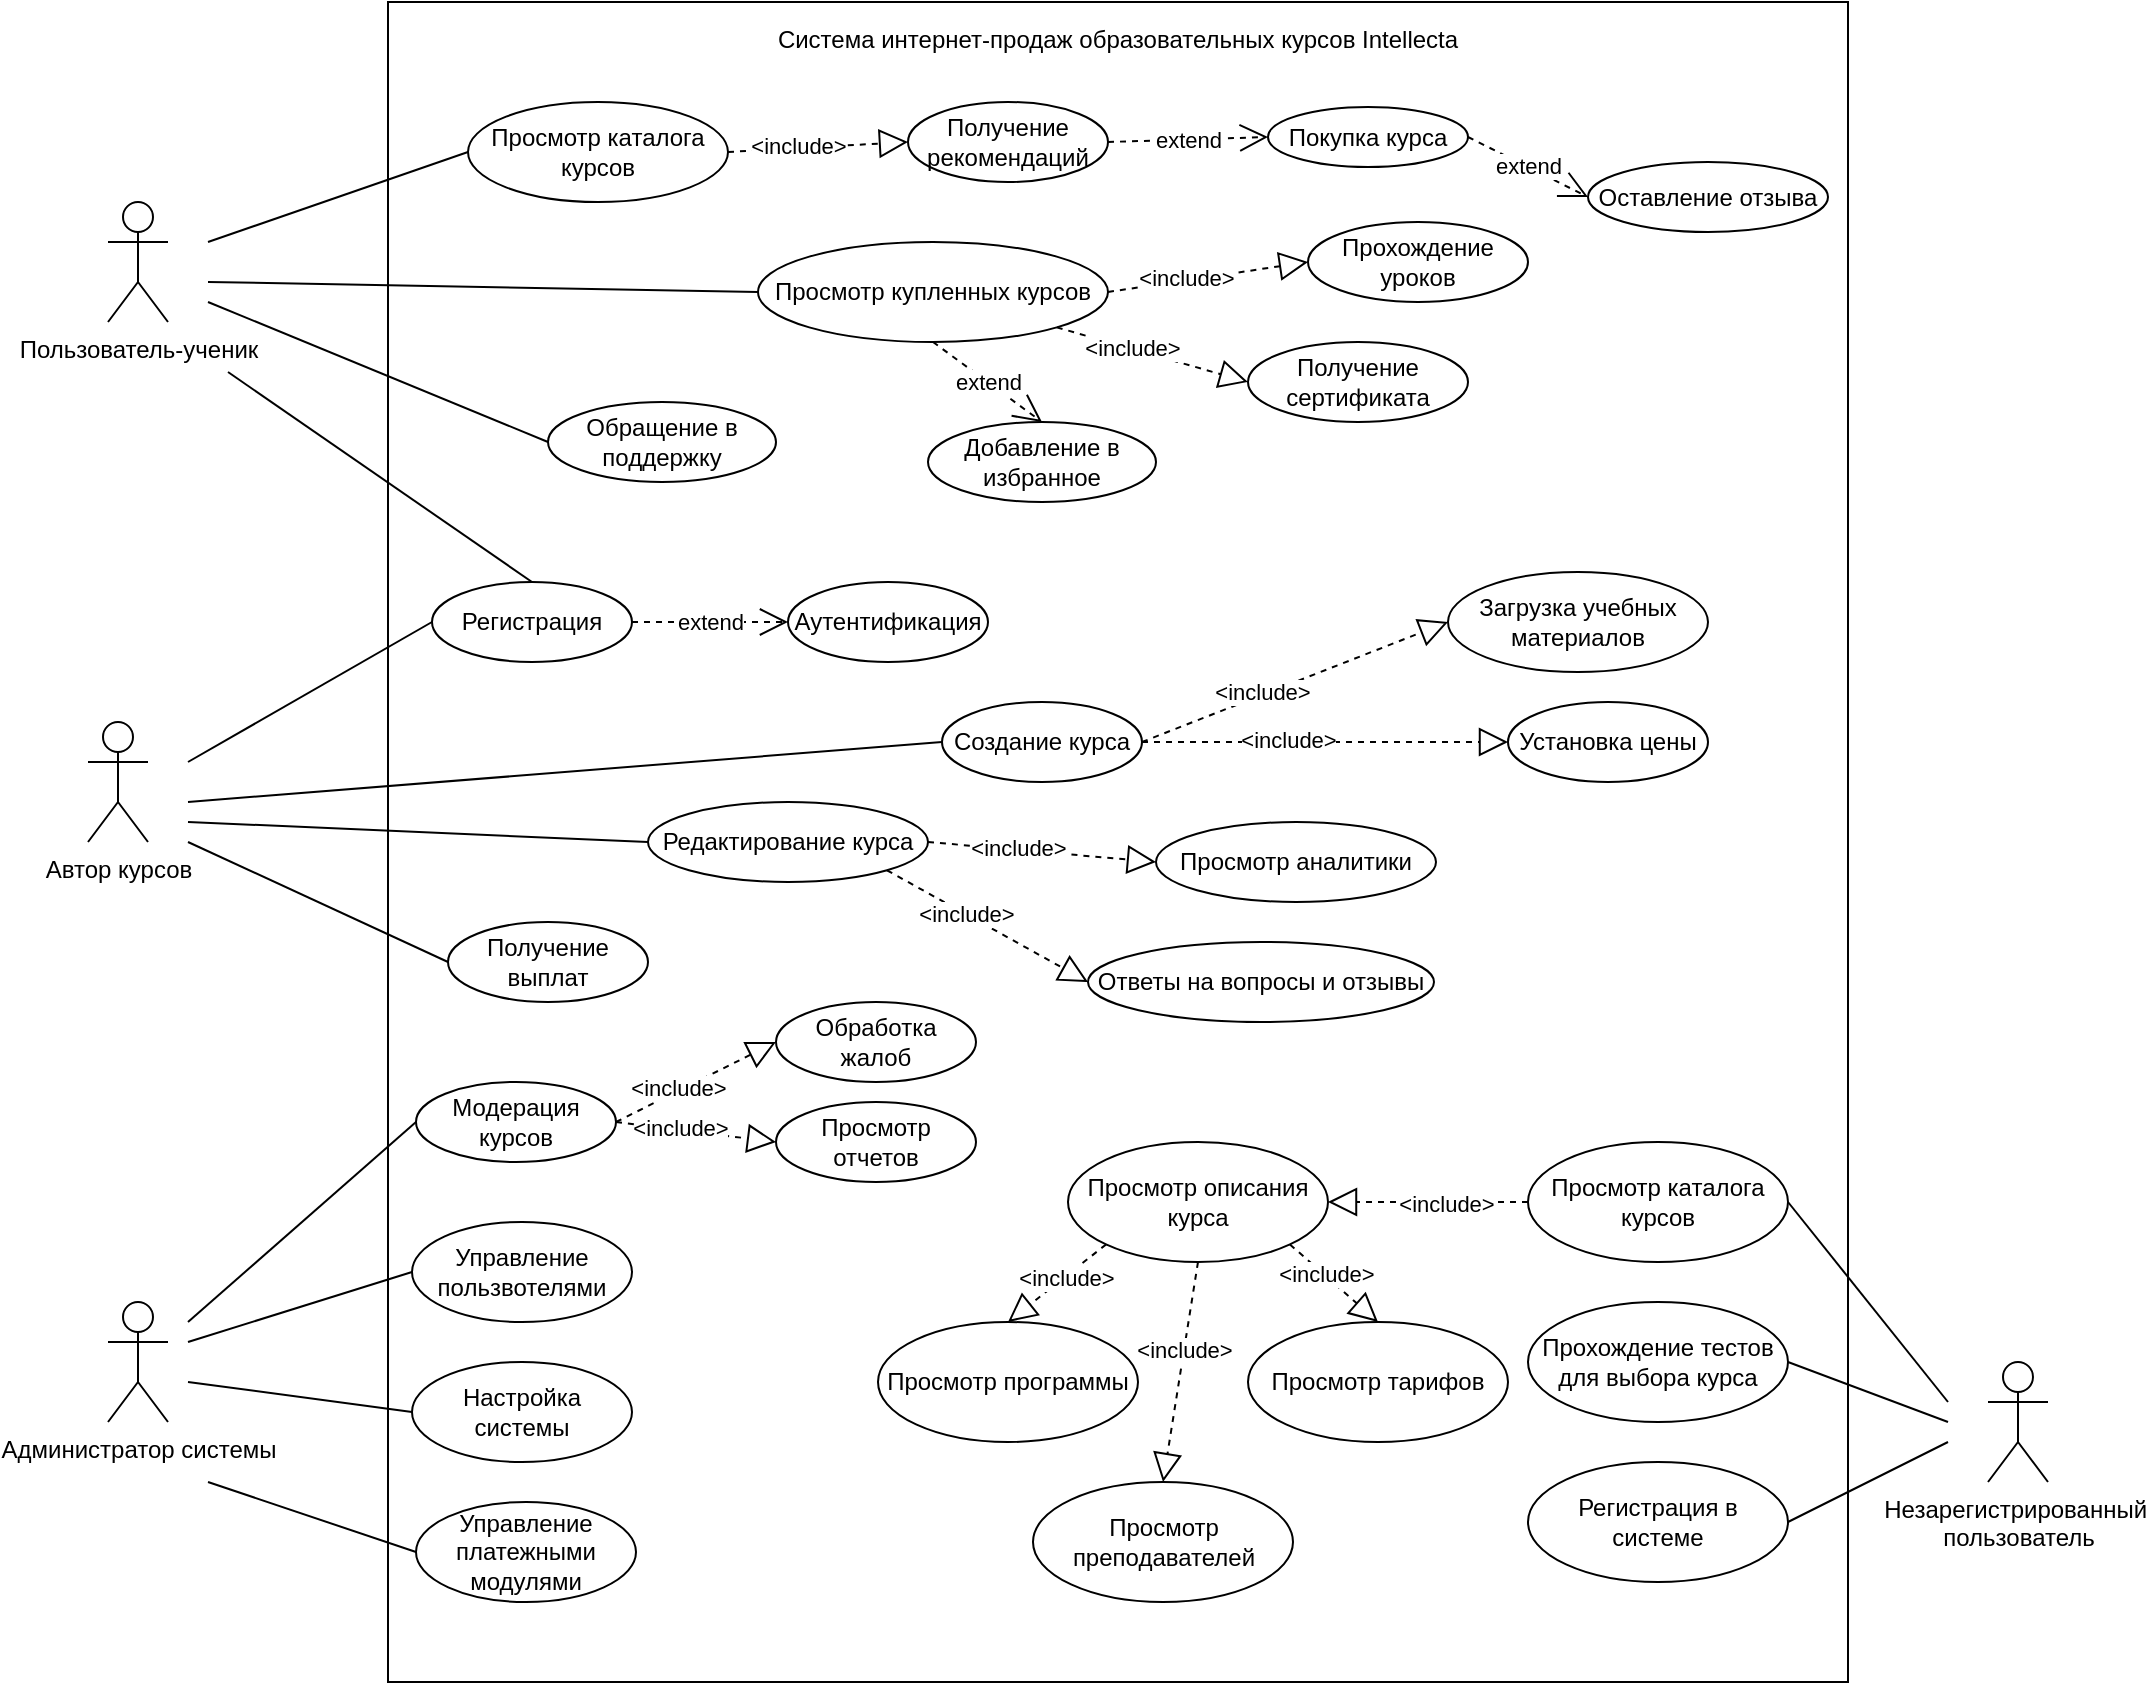 <mxfile version="27.0.3">
  <diagram id="ozlKF2KCQe6xvNwjn03h" name="Страница — 1">
    <mxGraphModel dx="1193" dy="1318" grid="1" gridSize="10" guides="1" tooltips="1" connect="1" arrows="1" fold="1" page="1" pageScale="1" pageWidth="827" pageHeight="1169" math="0" shadow="0">
      <root>
        <mxCell id="0" />
        <mxCell id="1" parent="0" />
        <mxCell id="I8aJx-EJfC4qKkhP791V-1" value="" style="rounded=0;whiteSpace=wrap;html=1;" vertex="1" parent="1">
          <mxGeometry x="350" y="250" width="730" height="840" as="geometry" />
        </mxCell>
        <mxCell id="I8aJx-EJfC4qKkhP791V-2" value="Система интернет-продаж образовательных курсов Intellecta" style="text;html=1;align=center;verticalAlign=middle;whiteSpace=wrap;rounded=0;" vertex="1" parent="1">
          <mxGeometry x="535" y="259" width="360" height="20" as="geometry" />
        </mxCell>
        <mxCell id="I8aJx-EJfC4qKkhP791V-3" value="Пользователь-ученик" style="shape=umlActor;verticalLabelPosition=bottom;verticalAlign=top;html=1;outlineConnect=0;" vertex="1" parent="1">
          <mxGeometry x="210" y="350" width="30" height="60" as="geometry" />
        </mxCell>
        <mxCell id="I8aJx-EJfC4qKkhP791V-4" value="Автор курсов" style="shape=umlActor;verticalLabelPosition=bottom;verticalAlign=top;html=1;outlineConnect=0;" vertex="1" parent="1">
          <mxGeometry x="200" y="610" width="30" height="60" as="geometry" />
        </mxCell>
        <mxCell id="I8aJx-EJfC4qKkhP791V-5" value="Администратор системы" style="shape=umlActor;verticalLabelPosition=bottom;verticalAlign=top;html=1;outlineConnect=0;" vertex="1" parent="1">
          <mxGeometry x="210" y="900" width="30" height="60" as="geometry" />
        </mxCell>
        <mxCell id="I8aJx-EJfC4qKkhP791V-8" value="Регистрация" style="ellipse;whiteSpace=wrap;html=1;" vertex="1" parent="1">
          <mxGeometry x="372" y="540" width="100" height="40" as="geometry" />
        </mxCell>
        <mxCell id="I8aJx-EJfC4qKkhP791V-9" value="Аутентификация" style="ellipse;whiteSpace=wrap;html=1;" vertex="1" parent="1">
          <mxGeometry x="550" y="540" width="100" height="40" as="geometry" />
        </mxCell>
        <mxCell id="I8aJx-EJfC4qKkhP791V-10" value="extend" style="endArrow=open;endSize=12;dashed=1;html=1;rounded=0;exitX=1;exitY=0.5;exitDx=0;exitDy=0;entryX=0;entryY=0.5;entryDx=0;entryDy=0;" edge="1" parent="1" source="I8aJx-EJfC4qKkhP791V-8" target="I8aJx-EJfC4qKkhP791V-9">
          <mxGeometry width="160" relative="1" as="geometry">
            <mxPoint x="402" y="590" as="sourcePoint" />
            <mxPoint x="562" y="590" as="targetPoint" />
          </mxGeometry>
        </mxCell>
        <mxCell id="I8aJx-EJfC4qKkhP791V-11" value="Просмотр каталога курсов" style="ellipse;whiteSpace=wrap;html=1;" vertex="1" parent="1">
          <mxGeometry x="390" y="300" width="130" height="50" as="geometry" />
        </mxCell>
        <mxCell id="I8aJx-EJfC4qKkhP791V-14" value="Получение рекомендаций" style="ellipse;whiteSpace=wrap;html=1;" vertex="1" parent="1">
          <mxGeometry x="610" y="300" width="100" height="40" as="geometry" />
        </mxCell>
        <mxCell id="I8aJx-EJfC4qKkhP791V-15" value="Покупка курса" style="ellipse;whiteSpace=wrap;html=1;" vertex="1" parent="1">
          <mxGeometry x="790" y="302.5" width="100" height="30" as="geometry" />
        </mxCell>
        <mxCell id="I8aJx-EJfC4qKkhP791V-16" value="Просмотр купленных курсов" style="ellipse;whiteSpace=wrap;html=1;" vertex="1" parent="1">
          <mxGeometry x="535" y="370" width="175" height="50" as="geometry" />
        </mxCell>
        <mxCell id="I8aJx-EJfC4qKkhP791V-17" value="Прохождение уроков" style="ellipse;whiteSpace=wrap;html=1;" vertex="1" parent="1">
          <mxGeometry x="810" y="360" width="110" height="40" as="geometry" />
        </mxCell>
        <mxCell id="I8aJx-EJfC4qKkhP791V-18" value="Получение сертификата" style="ellipse;whiteSpace=wrap;html=1;" vertex="1" parent="1">
          <mxGeometry x="780" y="420" width="110" height="40" as="geometry" />
        </mxCell>
        <mxCell id="I8aJx-EJfC4qKkhP791V-19" value="Оставление отзыва" style="ellipse;whiteSpace=wrap;html=1;" vertex="1" parent="1">
          <mxGeometry x="950" y="330" width="120" height="35" as="geometry" />
        </mxCell>
        <mxCell id="I8aJx-EJfC4qKkhP791V-20" value="" style="endArrow=block;dashed=1;endFill=0;endSize=12;html=1;rounded=0;exitX=1;exitY=0.5;exitDx=0;exitDy=0;entryX=0;entryY=0.5;entryDx=0;entryDy=0;" edge="1" parent="1" source="I8aJx-EJfC4qKkhP791V-11" target="I8aJx-EJfC4qKkhP791V-14">
          <mxGeometry width="160" relative="1" as="geometry">
            <mxPoint x="375" y="410" as="sourcePoint" />
            <mxPoint x="535" y="410" as="targetPoint" />
          </mxGeometry>
        </mxCell>
        <mxCell id="I8aJx-EJfC4qKkhP791V-23" value="&amp;lt;include&amp;gt;" style="edgeLabel;html=1;align=center;verticalAlign=middle;resizable=0;points=[];" vertex="1" connectable="0" parent="I8aJx-EJfC4qKkhP791V-20">
          <mxGeometry x="-0.199" y="1" relative="1" as="geometry">
            <mxPoint x="-1" as="offset" />
          </mxGeometry>
        </mxCell>
        <mxCell id="I8aJx-EJfC4qKkhP791V-21" value="Добавление в избранное" style="ellipse;whiteSpace=wrap;html=1;" vertex="1" parent="1">
          <mxGeometry x="620" y="460" width="114" height="40" as="geometry" />
        </mxCell>
        <mxCell id="I8aJx-EJfC4qKkhP791V-22" value="Обращение в поддержку" style="ellipse;whiteSpace=wrap;html=1;" vertex="1" parent="1">
          <mxGeometry x="430" y="450" width="114" height="40" as="geometry" />
        </mxCell>
        <mxCell id="I8aJx-EJfC4qKkhP791V-26" value="extend" style="endArrow=open;endSize=12;dashed=1;html=1;rounded=0;exitX=1;exitY=0.5;exitDx=0;exitDy=0;entryX=0;entryY=0.5;entryDx=0;entryDy=0;" edge="1" parent="1" source="I8aJx-EJfC4qKkhP791V-14" target="I8aJx-EJfC4qKkhP791V-15">
          <mxGeometry width="160" relative="1" as="geometry">
            <mxPoint x="726" y="380" as="sourcePoint" />
            <mxPoint x="750" y="450" as="targetPoint" />
          </mxGeometry>
        </mxCell>
        <mxCell id="I8aJx-EJfC4qKkhP791V-28" value="extend" style="endArrow=open;endSize=12;dashed=1;html=1;rounded=0;exitX=1;exitY=0.5;exitDx=0;exitDy=0;entryX=0;entryY=0.5;entryDx=0;entryDy=0;" edge="1" parent="1" source="I8aJx-EJfC4qKkhP791V-15" target="I8aJx-EJfC4qKkhP791V-19">
          <mxGeometry width="160" relative="1" as="geometry">
            <mxPoint x="890" y="362" as="sourcePoint" />
            <mxPoint x="970" y="360" as="targetPoint" />
          </mxGeometry>
        </mxCell>
        <mxCell id="I8aJx-EJfC4qKkhP791V-30" value="" style="endArrow=none;html=1;rounded=0;entryX=0;entryY=0.5;entryDx=0;entryDy=0;" edge="1" parent="1" target="I8aJx-EJfC4qKkhP791V-11">
          <mxGeometry width="50" height="50" relative="1" as="geometry">
            <mxPoint x="260" y="370" as="sourcePoint" />
            <mxPoint x="430" y="360" as="targetPoint" />
          </mxGeometry>
        </mxCell>
        <mxCell id="I8aJx-EJfC4qKkhP791V-31" value="" style="endArrow=none;html=1;rounded=0;entryX=0;entryY=0.5;entryDx=0;entryDy=0;" edge="1" parent="1" target="I8aJx-EJfC4qKkhP791V-22">
          <mxGeometry width="50" height="50" relative="1" as="geometry">
            <mxPoint x="260" y="400" as="sourcePoint" />
            <mxPoint x="400" y="335" as="targetPoint" />
          </mxGeometry>
        </mxCell>
        <mxCell id="I8aJx-EJfC4qKkhP791V-32" value="" style="endArrow=none;html=1;rounded=0;entryX=0;entryY=0.5;entryDx=0;entryDy=0;" edge="1" parent="1" target="I8aJx-EJfC4qKkhP791V-16">
          <mxGeometry width="50" height="50" relative="1" as="geometry">
            <mxPoint x="260" y="390" as="sourcePoint" />
            <mxPoint x="430" y="450" as="targetPoint" />
          </mxGeometry>
        </mxCell>
        <mxCell id="I8aJx-EJfC4qKkhP791V-33" value="" style="endArrow=block;dashed=1;endFill=0;endSize=12;html=1;rounded=0;exitX=1;exitY=0.5;exitDx=0;exitDy=0;entryX=0;entryY=0.5;entryDx=0;entryDy=0;" edge="1" parent="1" source="I8aJx-EJfC4qKkhP791V-16" target="I8aJx-EJfC4qKkhP791V-17">
          <mxGeometry width="160" relative="1" as="geometry">
            <mxPoint x="680" y="365" as="sourcePoint" />
            <mxPoint x="770" y="360" as="targetPoint" />
          </mxGeometry>
        </mxCell>
        <mxCell id="I8aJx-EJfC4qKkhP791V-34" value="&amp;lt;include&amp;gt;" style="edgeLabel;html=1;align=center;verticalAlign=middle;resizable=0;points=[];" vertex="1" connectable="0" parent="I8aJx-EJfC4qKkhP791V-33">
          <mxGeometry x="-0.199" y="1" relative="1" as="geometry">
            <mxPoint x="-1" as="offset" />
          </mxGeometry>
        </mxCell>
        <mxCell id="I8aJx-EJfC4qKkhP791V-36" value="" style="endArrow=block;dashed=1;endFill=0;endSize=12;html=1;rounded=0;exitX=1;exitY=1;exitDx=0;exitDy=0;entryX=0;entryY=0.5;entryDx=0;entryDy=0;" edge="1" parent="1" source="I8aJx-EJfC4qKkhP791V-16" target="I8aJx-EJfC4qKkhP791V-18">
          <mxGeometry width="160" relative="1" as="geometry">
            <mxPoint x="720" y="405" as="sourcePoint" />
            <mxPoint x="820" y="390" as="targetPoint" />
          </mxGeometry>
        </mxCell>
        <mxCell id="I8aJx-EJfC4qKkhP791V-37" value="&amp;lt;include&amp;gt;" style="edgeLabel;html=1;align=center;verticalAlign=middle;resizable=0;points=[];" vertex="1" connectable="0" parent="I8aJx-EJfC4qKkhP791V-36">
          <mxGeometry x="-0.199" y="1" relative="1" as="geometry">
            <mxPoint x="-1" as="offset" />
          </mxGeometry>
        </mxCell>
        <mxCell id="I8aJx-EJfC4qKkhP791V-38" value="extend" style="endArrow=open;endSize=12;dashed=1;html=1;rounded=0;exitX=0.5;exitY=1;exitDx=0;exitDy=0;entryX=0.5;entryY=0;entryDx=0;entryDy=0;" edge="1" parent="1" source="I8aJx-EJfC4qKkhP791V-16" target="I8aJx-EJfC4qKkhP791V-21">
          <mxGeometry width="160" relative="1" as="geometry">
            <mxPoint x="720" y="330" as="sourcePoint" />
            <mxPoint x="800" y="328" as="targetPoint" />
          </mxGeometry>
        </mxCell>
        <mxCell id="I8aJx-EJfC4qKkhP791V-39" value="" style="endArrow=none;html=1;rounded=0;entryX=0.5;entryY=0;entryDx=0;entryDy=0;" edge="1" parent="1" target="I8aJx-EJfC4qKkhP791V-8">
          <mxGeometry width="50" height="50" relative="1" as="geometry">
            <mxPoint x="270" y="435" as="sourcePoint" />
            <mxPoint x="440" y="505" as="targetPoint" />
          </mxGeometry>
        </mxCell>
        <mxCell id="I8aJx-EJfC4qKkhP791V-40" value="Создание курса" style="ellipse;whiteSpace=wrap;html=1;" vertex="1" parent="1">
          <mxGeometry x="627" y="600" width="100" height="40" as="geometry" />
        </mxCell>
        <mxCell id="I8aJx-EJfC4qKkhP791V-41" value="Загрузка учебных материалов" style="ellipse;whiteSpace=wrap;html=1;" vertex="1" parent="1">
          <mxGeometry x="880" y="535" width="130" height="50" as="geometry" />
        </mxCell>
        <mxCell id="I8aJx-EJfC4qKkhP791V-42" value="Установка цены" style="ellipse;whiteSpace=wrap;html=1;" vertex="1" parent="1">
          <mxGeometry x="910" y="600" width="100" height="40" as="geometry" />
        </mxCell>
        <mxCell id="I8aJx-EJfC4qKkhP791V-43" value="" style="endArrow=block;dashed=1;endFill=0;endSize=12;html=1;rounded=0;exitX=1;exitY=0.5;exitDx=0;exitDy=0;entryX=0;entryY=0.5;entryDx=0;entryDy=0;" edge="1" parent="1" source="I8aJx-EJfC4qKkhP791V-40" target="I8aJx-EJfC4qKkhP791V-41">
          <mxGeometry width="160" relative="1" as="geometry">
            <mxPoint x="574.5" y="643" as="sourcePoint" />
            <mxPoint x="670.5" y="670" as="targetPoint" />
          </mxGeometry>
        </mxCell>
        <mxCell id="I8aJx-EJfC4qKkhP791V-44" value="&amp;lt;include&amp;gt;" style="edgeLabel;html=1;align=center;verticalAlign=middle;resizable=0;points=[];" vertex="1" connectable="0" parent="I8aJx-EJfC4qKkhP791V-43">
          <mxGeometry x="-0.199" y="1" relative="1" as="geometry">
            <mxPoint x="-1" as="offset" />
          </mxGeometry>
        </mxCell>
        <mxCell id="I8aJx-EJfC4qKkhP791V-45" value="" style="endArrow=block;dashed=1;endFill=0;endSize=12;html=1;rounded=0;exitX=1;exitY=0.5;exitDx=0;exitDy=0;entryX=0;entryY=0.5;entryDx=0;entryDy=0;" edge="1" parent="1" source="I8aJx-EJfC4qKkhP791V-40" target="I8aJx-EJfC4qKkhP791V-42">
          <mxGeometry width="160" relative="1" as="geometry">
            <mxPoint x="570" y="640" as="sourcePoint" />
            <mxPoint x="700" y="595" as="targetPoint" />
          </mxGeometry>
        </mxCell>
        <mxCell id="I8aJx-EJfC4qKkhP791V-46" value="&amp;lt;include&amp;gt;" style="edgeLabel;html=1;align=center;verticalAlign=middle;resizable=0;points=[];" vertex="1" connectable="0" parent="I8aJx-EJfC4qKkhP791V-45">
          <mxGeometry x="-0.199" y="1" relative="1" as="geometry">
            <mxPoint x="-1" as="offset" />
          </mxGeometry>
        </mxCell>
        <mxCell id="I8aJx-EJfC4qKkhP791V-47" value="Редактирование курса" style="ellipse;whiteSpace=wrap;html=1;" vertex="1" parent="1">
          <mxGeometry x="480" y="650" width="140" height="40" as="geometry" />
        </mxCell>
        <mxCell id="I8aJx-EJfC4qKkhP791V-48" value="Просмотр аналитики" style="ellipse;whiteSpace=wrap;html=1;" vertex="1" parent="1">
          <mxGeometry x="734" y="660" width="140" height="40" as="geometry" />
        </mxCell>
        <mxCell id="I8aJx-EJfC4qKkhP791V-49" value="Ответы на вопросы и отзывы" style="ellipse;whiteSpace=wrap;html=1;" vertex="1" parent="1">
          <mxGeometry x="700" y="720" width="173" height="40" as="geometry" />
        </mxCell>
        <mxCell id="I8aJx-EJfC4qKkhP791V-50" value="" style="endArrow=block;dashed=1;endFill=0;endSize=12;html=1;rounded=0;exitX=1;exitY=0.5;exitDx=0;exitDy=0;entryX=0;entryY=0.5;entryDx=0;entryDy=0;" edge="1" parent="1" source="I8aJx-EJfC4qKkhP791V-47" target="I8aJx-EJfC4qKkhP791V-48">
          <mxGeometry width="160" relative="1" as="geometry">
            <mxPoint x="657" y="660" as="sourcePoint" />
            <mxPoint x="810" y="600" as="targetPoint" />
          </mxGeometry>
        </mxCell>
        <mxCell id="I8aJx-EJfC4qKkhP791V-51" value="&amp;lt;include&amp;gt;" style="edgeLabel;html=1;align=center;verticalAlign=middle;resizable=0;points=[];" vertex="1" connectable="0" parent="I8aJx-EJfC4qKkhP791V-50">
          <mxGeometry x="-0.199" y="1" relative="1" as="geometry">
            <mxPoint x="-1" as="offset" />
          </mxGeometry>
        </mxCell>
        <mxCell id="I8aJx-EJfC4qKkhP791V-52" value="" style="endArrow=block;dashed=1;endFill=0;endSize=12;html=1;rounded=0;exitX=1;exitY=1;exitDx=0;exitDy=0;entryX=0;entryY=0.5;entryDx=0;entryDy=0;" edge="1" parent="1" source="I8aJx-EJfC4qKkhP791V-47" target="I8aJx-EJfC4qKkhP791V-49">
          <mxGeometry width="160" relative="1" as="geometry">
            <mxPoint x="630" y="680" as="sourcePoint" />
            <mxPoint x="744" y="690" as="targetPoint" />
          </mxGeometry>
        </mxCell>
        <mxCell id="I8aJx-EJfC4qKkhP791V-53" value="&amp;lt;include&amp;gt;" style="edgeLabel;html=1;align=center;verticalAlign=middle;resizable=0;points=[];" vertex="1" connectable="0" parent="I8aJx-EJfC4qKkhP791V-52">
          <mxGeometry x="-0.199" y="1" relative="1" as="geometry">
            <mxPoint x="-1" as="offset" />
          </mxGeometry>
        </mxCell>
        <mxCell id="I8aJx-EJfC4qKkhP791V-54" value="" style="endArrow=none;html=1;rounded=0;entryX=0;entryY=0.5;entryDx=0;entryDy=0;" edge="1" parent="1" target="I8aJx-EJfC4qKkhP791V-8">
          <mxGeometry width="50" height="50" relative="1" as="geometry">
            <mxPoint x="250" y="630" as="sourcePoint" />
            <mxPoint x="460" y="630" as="targetPoint" />
          </mxGeometry>
        </mxCell>
        <mxCell id="I8aJx-EJfC4qKkhP791V-55" value="" style="endArrow=none;html=1;rounded=0;entryX=0;entryY=0.5;entryDx=0;entryDy=0;" edge="1" parent="1" target="I8aJx-EJfC4qKkhP791V-40">
          <mxGeometry width="50" height="50" relative="1" as="geometry">
            <mxPoint x="250" y="650" as="sourcePoint" />
            <mxPoint x="382" y="570" as="targetPoint" />
          </mxGeometry>
        </mxCell>
        <mxCell id="I8aJx-EJfC4qKkhP791V-56" value="" style="endArrow=none;html=1;rounded=0;entryX=0;entryY=0.5;entryDx=0;entryDy=0;" edge="1" parent="1" target="I8aJx-EJfC4qKkhP791V-47">
          <mxGeometry width="50" height="50" relative="1" as="geometry">
            <mxPoint x="250" y="660" as="sourcePoint" />
            <mxPoint x="637" y="630" as="targetPoint" />
          </mxGeometry>
        </mxCell>
        <mxCell id="I8aJx-EJfC4qKkhP791V-57" value="Получение выплат" style="ellipse;whiteSpace=wrap;html=1;" vertex="1" parent="1">
          <mxGeometry x="380" y="710" width="100" height="40" as="geometry" />
        </mxCell>
        <mxCell id="I8aJx-EJfC4qKkhP791V-58" value="" style="endArrow=none;html=1;rounded=0;entryX=0;entryY=0.5;entryDx=0;entryDy=0;" edge="1" parent="1" target="I8aJx-EJfC4qKkhP791V-57">
          <mxGeometry width="50" height="50" relative="1" as="geometry">
            <mxPoint x="250" y="670" as="sourcePoint" />
            <mxPoint x="420" y="670" as="targetPoint" />
          </mxGeometry>
        </mxCell>
        <mxCell id="I8aJx-EJfC4qKkhP791V-59" value="Модерация курсов" style="ellipse;whiteSpace=wrap;html=1;" vertex="1" parent="1">
          <mxGeometry x="364" y="790" width="100" height="40" as="geometry" />
        </mxCell>
        <mxCell id="I8aJx-EJfC4qKkhP791V-60" value="Обработка жалоб" style="ellipse;whiteSpace=wrap;html=1;" vertex="1" parent="1">
          <mxGeometry x="544" y="750" width="100" height="40" as="geometry" />
        </mxCell>
        <mxCell id="I8aJx-EJfC4qKkhP791V-61" value="Просмотр отчетов" style="ellipse;whiteSpace=wrap;html=1;" vertex="1" parent="1">
          <mxGeometry x="544" y="800" width="100" height="40" as="geometry" />
        </mxCell>
        <mxCell id="I8aJx-EJfC4qKkhP791V-62" value="Управление пользвотелями" style="ellipse;whiteSpace=wrap;html=1;" vertex="1" parent="1">
          <mxGeometry x="362" y="860" width="110" height="50" as="geometry" />
        </mxCell>
        <mxCell id="I8aJx-EJfC4qKkhP791V-63" value="Настройка системы" style="ellipse;whiteSpace=wrap;html=1;" vertex="1" parent="1">
          <mxGeometry x="362" y="930" width="110" height="50" as="geometry" />
        </mxCell>
        <mxCell id="I8aJx-EJfC4qKkhP791V-64" value="Управление платежными модулями" style="ellipse;whiteSpace=wrap;html=1;" vertex="1" parent="1">
          <mxGeometry x="364" y="1000" width="110" height="50" as="geometry" />
        </mxCell>
        <mxCell id="I8aJx-EJfC4qKkhP791V-65" value="" style="endArrow=none;html=1;rounded=0;entryX=0;entryY=0.5;entryDx=0;entryDy=0;" edge="1" parent="1" target="I8aJx-EJfC4qKkhP791V-59">
          <mxGeometry width="50" height="50" relative="1" as="geometry">
            <mxPoint x="250" y="910" as="sourcePoint" />
            <mxPoint x="300" y="860" as="targetPoint" />
          </mxGeometry>
        </mxCell>
        <mxCell id="I8aJx-EJfC4qKkhP791V-66" value="" style="endArrow=none;html=1;rounded=0;entryX=0;entryY=0.5;entryDx=0;entryDy=0;" edge="1" parent="1" target="I8aJx-EJfC4qKkhP791V-62">
          <mxGeometry width="50" height="50" relative="1" as="geometry">
            <mxPoint x="250" y="920" as="sourcePoint" />
            <mxPoint x="400" y="820" as="targetPoint" />
          </mxGeometry>
        </mxCell>
        <mxCell id="I8aJx-EJfC4qKkhP791V-67" value="" style="endArrow=none;html=1;rounded=0;entryX=0;entryY=0.5;entryDx=0;entryDy=0;" edge="1" parent="1" target="I8aJx-EJfC4qKkhP791V-63">
          <mxGeometry width="50" height="50" relative="1" as="geometry">
            <mxPoint x="250" y="940" as="sourcePoint" />
            <mxPoint x="400" y="895" as="targetPoint" />
          </mxGeometry>
        </mxCell>
        <mxCell id="I8aJx-EJfC4qKkhP791V-68" value="" style="endArrow=none;html=1;rounded=0;entryX=0;entryY=0.5;entryDx=0;entryDy=0;" edge="1" parent="1" target="I8aJx-EJfC4qKkhP791V-64">
          <mxGeometry width="50" height="50" relative="1" as="geometry">
            <mxPoint x="260" y="990" as="sourcePoint" />
            <mxPoint x="400" y="965" as="targetPoint" />
          </mxGeometry>
        </mxCell>
        <mxCell id="I8aJx-EJfC4qKkhP791V-69" value="" style="endArrow=block;dashed=1;endFill=0;endSize=12;html=1;rounded=0;exitX=1;exitY=0.5;exitDx=0;exitDy=0;entryX=0;entryY=0.5;entryDx=0;entryDy=0;" edge="1" parent="1" source="I8aJx-EJfC4qKkhP791V-59" target="I8aJx-EJfC4qKkhP791V-60">
          <mxGeometry width="160" relative="1" as="geometry">
            <mxPoint x="599" y="734" as="sourcePoint" />
            <mxPoint x="700" y="790" as="targetPoint" />
          </mxGeometry>
        </mxCell>
        <mxCell id="I8aJx-EJfC4qKkhP791V-70" value="&amp;lt;include&amp;gt;" style="edgeLabel;html=1;align=center;verticalAlign=middle;resizable=0;points=[];" vertex="1" connectable="0" parent="I8aJx-EJfC4qKkhP791V-69">
          <mxGeometry x="-0.199" y="1" relative="1" as="geometry">
            <mxPoint x="-1" as="offset" />
          </mxGeometry>
        </mxCell>
        <mxCell id="I8aJx-EJfC4qKkhP791V-71" value="" style="endArrow=block;dashed=1;endFill=0;endSize=12;html=1;rounded=0;exitX=1;exitY=0.5;exitDx=0;exitDy=0;entryX=0;entryY=0.5;entryDx=0;entryDy=0;" edge="1" parent="1" source="I8aJx-EJfC4qKkhP791V-59" target="I8aJx-EJfC4qKkhP791V-61">
          <mxGeometry width="160" relative="1" as="geometry">
            <mxPoint x="609" y="734" as="sourcePoint" />
            <mxPoint x="710" y="790" as="targetPoint" />
          </mxGeometry>
        </mxCell>
        <mxCell id="I8aJx-EJfC4qKkhP791V-72" value="&amp;lt;include&amp;gt;" style="edgeLabel;html=1;align=center;verticalAlign=middle;resizable=0;points=[];" vertex="1" connectable="0" parent="I8aJx-EJfC4qKkhP791V-71">
          <mxGeometry x="-0.199" y="1" relative="1" as="geometry">
            <mxPoint x="-1" as="offset" />
          </mxGeometry>
        </mxCell>
        <mxCell id="I8aJx-EJfC4qKkhP791V-73" value="Незарегистрированный&amp;nbsp;&lt;div&gt;пользователь&lt;/div&gt;" style="shape=umlActor;verticalLabelPosition=bottom;verticalAlign=top;html=1;outlineConnect=0;" vertex="1" parent="1">
          <mxGeometry x="1150" y="930" width="30" height="60" as="geometry" />
        </mxCell>
        <mxCell id="I8aJx-EJfC4qKkhP791V-74" value="Просмотр каталога курсов" style="ellipse;whiteSpace=wrap;html=1;" vertex="1" parent="1">
          <mxGeometry x="920" y="820" width="130" height="60" as="geometry" />
        </mxCell>
        <mxCell id="I8aJx-EJfC4qKkhP791V-75" value="Просмотр описания курса" style="ellipse;whiteSpace=wrap;html=1;" vertex="1" parent="1">
          <mxGeometry x="690" y="820" width="130" height="60" as="geometry" />
        </mxCell>
        <mxCell id="I8aJx-EJfC4qKkhP791V-76" value="Прохождение тестов для выбора курса" style="ellipse;whiteSpace=wrap;html=1;" vertex="1" parent="1">
          <mxGeometry x="920" y="900" width="130" height="60" as="geometry" />
        </mxCell>
        <mxCell id="I8aJx-EJfC4qKkhP791V-77" value="Регистрация в системе" style="ellipse;whiteSpace=wrap;html=1;" vertex="1" parent="1">
          <mxGeometry x="920" y="980" width="130" height="60" as="geometry" />
        </mxCell>
        <mxCell id="I8aJx-EJfC4qKkhP791V-78" value="" style="endArrow=none;html=1;rounded=0;exitX=1;exitY=0.5;exitDx=0;exitDy=0;" edge="1" parent="1" source="I8aJx-EJfC4qKkhP791V-74">
          <mxGeometry width="50" height="50" relative="1" as="geometry">
            <mxPoint x="1180" y="860" as="sourcePoint" />
            <mxPoint x="1130" y="950" as="targetPoint" />
          </mxGeometry>
        </mxCell>
        <mxCell id="I8aJx-EJfC4qKkhP791V-79" value="" style="endArrow=none;html=1;rounded=0;exitX=1;exitY=0.5;exitDx=0;exitDy=0;" edge="1" parent="1" source="I8aJx-EJfC4qKkhP791V-76">
          <mxGeometry width="50" height="50" relative="1" as="geometry">
            <mxPoint x="1045" y="910" as="sourcePoint" />
            <mxPoint x="1130" y="960" as="targetPoint" />
          </mxGeometry>
        </mxCell>
        <mxCell id="I8aJx-EJfC4qKkhP791V-80" value="" style="endArrow=none;html=1;rounded=0;exitX=1;exitY=0.5;exitDx=0;exitDy=0;" edge="1" parent="1" source="I8aJx-EJfC4qKkhP791V-77">
          <mxGeometry width="50" height="50" relative="1" as="geometry">
            <mxPoint x="1010" y="970" as="sourcePoint" />
            <mxPoint x="1130" y="970" as="targetPoint" />
          </mxGeometry>
        </mxCell>
        <mxCell id="I8aJx-EJfC4qKkhP791V-81" value="" style="endArrow=block;dashed=1;endFill=0;endSize=12;html=1;rounded=0;exitX=0;exitY=0.5;exitDx=0;exitDy=0;entryX=1;entryY=0.5;entryDx=0;entryDy=0;" edge="1" parent="1" source="I8aJx-EJfC4qKkhP791V-74" target="I8aJx-EJfC4qKkhP791V-75">
          <mxGeometry width="160" relative="1" as="geometry">
            <mxPoint x="660" y="950" as="sourcePoint" />
            <mxPoint x="743" y="1000" as="targetPoint" />
          </mxGeometry>
        </mxCell>
        <mxCell id="I8aJx-EJfC4qKkhP791V-82" value="&amp;lt;include&amp;gt;" style="edgeLabel;html=1;align=center;verticalAlign=middle;resizable=0;points=[];" vertex="1" connectable="0" parent="I8aJx-EJfC4qKkhP791V-81">
          <mxGeometry x="-0.199" y="1" relative="1" as="geometry">
            <mxPoint x="-1" as="offset" />
          </mxGeometry>
        </mxCell>
        <mxCell id="I8aJx-EJfC4qKkhP791V-83" value="Просмотр программы" style="ellipse;whiteSpace=wrap;html=1;" vertex="1" parent="1">
          <mxGeometry x="595" y="910" width="130" height="60" as="geometry" />
        </mxCell>
        <mxCell id="I8aJx-EJfC4qKkhP791V-84" value="Просмотр тарифов" style="ellipse;whiteSpace=wrap;html=1;" vertex="1" parent="1">
          <mxGeometry x="780" y="910" width="130" height="60" as="geometry" />
        </mxCell>
        <mxCell id="I8aJx-EJfC4qKkhP791V-85" value="Просмотр преподавателей" style="ellipse;whiteSpace=wrap;html=1;" vertex="1" parent="1">
          <mxGeometry x="672.5" y="990" width="130" height="60" as="geometry" />
        </mxCell>
        <mxCell id="I8aJx-EJfC4qKkhP791V-86" value="" style="endArrow=block;dashed=1;endFill=0;endSize=12;html=1;rounded=0;exitX=0;exitY=1;exitDx=0;exitDy=0;entryX=0.5;entryY=0;entryDx=0;entryDy=0;" edge="1" parent="1" source="I8aJx-EJfC4qKkhP791V-75" target="I8aJx-EJfC4qKkhP791V-83">
          <mxGeometry width="160" relative="1" as="geometry">
            <mxPoint x="827" y="898.67" as="sourcePoint" />
            <mxPoint x="727" y="898.67" as="targetPoint" />
          </mxGeometry>
        </mxCell>
        <mxCell id="I8aJx-EJfC4qKkhP791V-87" value="&amp;lt;include&amp;gt;" style="edgeLabel;html=1;align=center;verticalAlign=middle;resizable=0;points=[];" vertex="1" connectable="0" parent="I8aJx-EJfC4qKkhP791V-86">
          <mxGeometry x="-0.199" y="1" relative="1" as="geometry">
            <mxPoint x="-1" as="offset" />
          </mxGeometry>
        </mxCell>
        <mxCell id="I8aJx-EJfC4qKkhP791V-88" value="" style="endArrow=block;dashed=1;endFill=0;endSize=12;html=1;rounded=0;exitX=0.5;exitY=1;exitDx=0;exitDy=0;entryX=0.5;entryY=0;entryDx=0;entryDy=0;" edge="1" parent="1" source="I8aJx-EJfC4qKkhP791V-75" target="I8aJx-EJfC4qKkhP791V-85">
          <mxGeometry width="160" relative="1" as="geometry">
            <mxPoint x="719" y="881" as="sourcePoint" />
            <mxPoint x="670" y="920" as="targetPoint" />
          </mxGeometry>
        </mxCell>
        <mxCell id="I8aJx-EJfC4qKkhP791V-89" value="&amp;lt;include&amp;gt;" style="edgeLabel;html=1;align=center;verticalAlign=middle;resizable=0;points=[];" vertex="1" connectable="0" parent="I8aJx-EJfC4qKkhP791V-88">
          <mxGeometry x="-0.199" y="1" relative="1" as="geometry">
            <mxPoint x="-1" as="offset" />
          </mxGeometry>
        </mxCell>
        <mxCell id="I8aJx-EJfC4qKkhP791V-90" value="" style="endArrow=block;dashed=1;endFill=0;endSize=12;html=1;rounded=0;exitX=1;exitY=1;exitDx=0;exitDy=0;entryX=0.5;entryY=0;entryDx=0;entryDy=0;" edge="1" parent="1" source="I8aJx-EJfC4qKkhP791V-75" target="I8aJx-EJfC4qKkhP791V-84">
          <mxGeometry width="160" relative="1" as="geometry">
            <mxPoint x="780" y="980" as="sourcePoint" />
            <mxPoint x="863" y="1030" as="targetPoint" />
          </mxGeometry>
        </mxCell>
        <mxCell id="I8aJx-EJfC4qKkhP791V-91" value="&amp;lt;include&amp;gt;" style="edgeLabel;html=1;align=center;verticalAlign=middle;resizable=0;points=[];" vertex="1" connectable="0" parent="I8aJx-EJfC4qKkhP791V-90">
          <mxGeometry x="-0.199" y="1" relative="1" as="geometry">
            <mxPoint x="-1" as="offset" />
          </mxGeometry>
        </mxCell>
      </root>
    </mxGraphModel>
  </diagram>
</mxfile>
